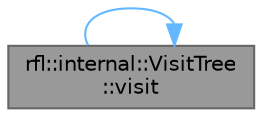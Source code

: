 digraph "rfl::internal::VisitTree::visit"
{
 // LATEX_PDF_SIZE
  bgcolor="transparent";
  edge [fontname=Helvetica,fontsize=10,labelfontname=Helvetica,labelfontsize=10];
  node [fontname=Helvetica,fontsize=10,shape=box,height=0.2,width=0.4];
  rankdir="LR";
  Node1 [id="Node000001",label="rfl::internal::VisitTree\l::visit",height=0.2,width=0.4,color="gray40", fillcolor="grey60", style="filled", fontcolor="black",tooltip="Evaluates a visitor pattern using a tree-like structure."];
  Node1 -> Node1 [id="edge1_Node000001_Node000001",color="steelblue1",style="solid",tooltip=" "];
}
